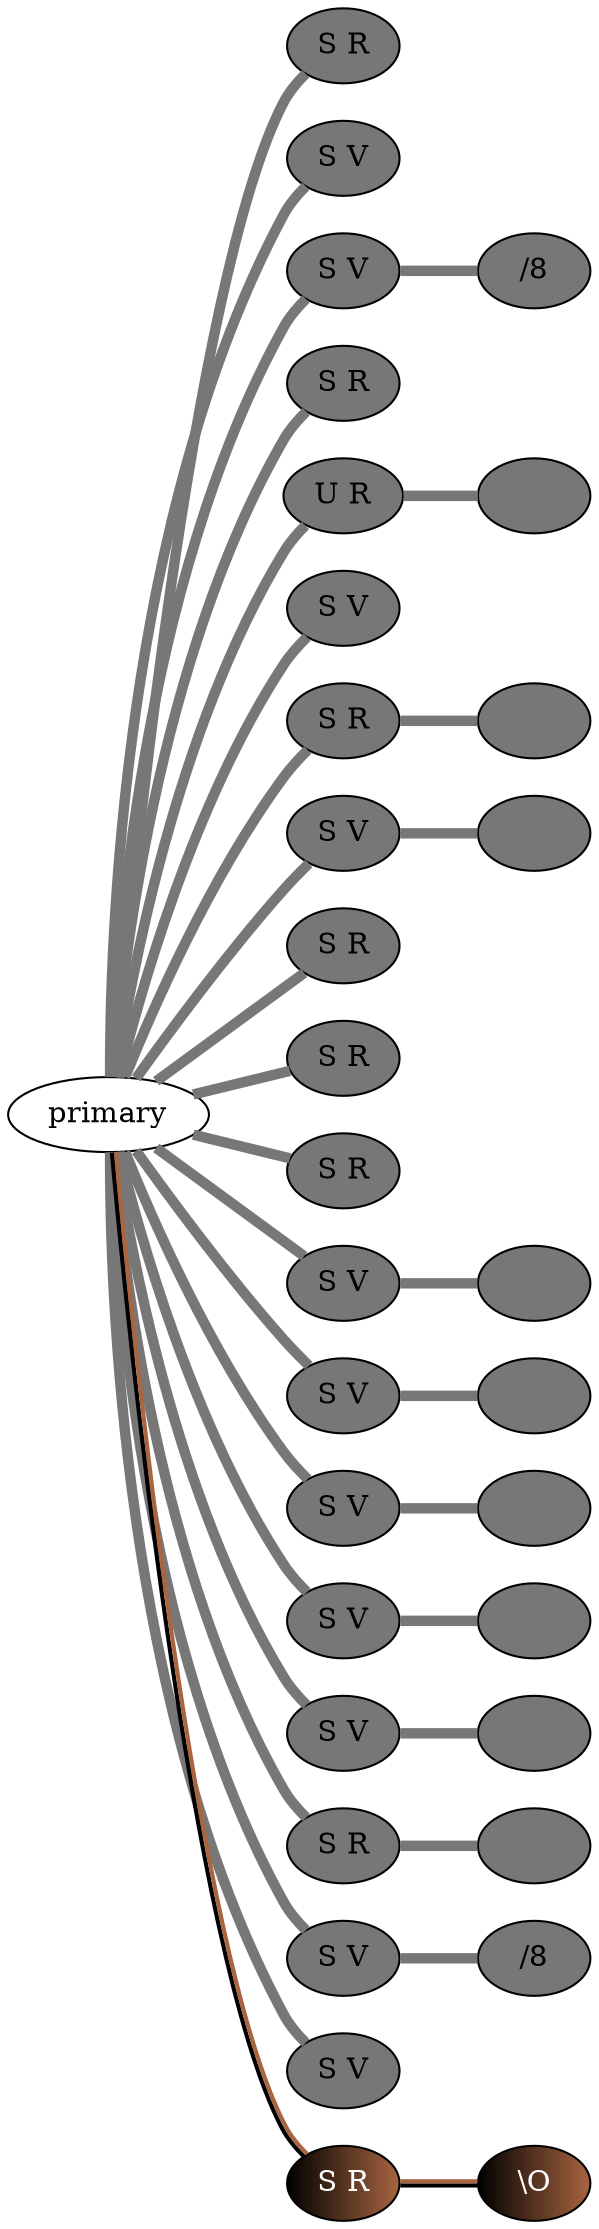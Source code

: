 graph {
 graph [rankdir=LR]
"1" [qtype="pendant_node", pendant_colors="#777777", pendant_ply="S", pendant_attach="R", pendant_length="31.0", label="S R", style=filled, fillcolor="#777777", fontcolor="#000000"]
"primary" -- "1" [qtype="pendant_link",penwidth=5,color="#777777"]
"2" [qtype="pendant_node", pendant_colors="#777777", pendant_ply="S", pendant_attach="V", pendant_length="33.0", label="S V", style=filled, fillcolor="#777777", fontcolor="#000000"]
"primary" -- "2" [qtype="pendant_link",penwidth=5,color="#777777"]
"3" [qtype="pendant_node", pendant_colors="#777777", pendant_ply="S", pendant_attach="V", pendant_length="34.0", label="S V", style=filled, fillcolor="#777777", fontcolor="#000000"]
"primary" -- "3" [qtype="pendant_link",penwidth=5,color="#777777"]
"3:0" [qtype="knot_node", knot_value="1", knot_type="E", knot_position="13.0", knot_spin="S", label="/8", style=filled, fillcolor="#777777" , fontcolor="#000000"]
"3" -- "3:0" [qtype="knot_link",penwidth=5,color="#777777"]
"4" [qtype="pendant_node", pendant_colors="#777777", pendant_ply="S", pendant_attach="R", pendant_length="35.0", label="S R", style=filled, fillcolor="#777777", fontcolor="#000000"]
"primary" -- "4" [qtype="pendant_link",penwidth=5,color="#777777"]
"5" [qtype="pendant_node", pendant_colors="#777777", pendant_ply="U", pendant_attach="R", pendant_length="29.5", label="U R", style=filled, fillcolor="#777777", fontcolor="#000000"]
"primary" -- "5" [qtype="pendant_link",penwidth=5,color="#777777"]
"5:0" [qtype="knot_node", knot_value="2", knot_type="L^", knot_position="12.5", knot_spin="Z", label="", style=filled, fillcolor="#777777" , fontcolor="#000000"]
"5" -- "5:0" [qtype="knot_link",penwidth=5,color="#777777"]
"6" [qtype="pendant_node", pendant_colors="#777777", pendant_ply="S", pendant_attach="V", pendant_length="32.0", label="S V", style=filled, fillcolor="#777777", fontcolor="#000000"]
"primary" -- "6" [qtype="pendant_link",penwidth=5,color="#777777"]
"7" [qtype="pendant_node", pendant_colors="#777777", pendant_ply="S", pendant_attach="R", pendant_length="33.0", label="S R", style=filled, fillcolor="#777777", fontcolor="#000000"]
"primary" -- "7" [qtype="pendant_link",penwidth=5,color="#777777"]
"7:0" [qtype="knot_node", knot_value="2", knot_type="L^", knot_position="12.0", knot_spin="Z", label="", style=filled, fillcolor="#777777" , fontcolor="#000000"]
"7" -- "7:0" [qtype="knot_link",penwidth=5,color="#777777"]
"8" [qtype="pendant_node", pendant_colors="#777777", pendant_ply="S", pendant_attach="V", pendant_length="28.5", label="S V", style=filled, fillcolor="#777777", fontcolor="#000000"]
"primary" -- "8" [qtype="pendant_link",penwidth=5,color="#777777"]
"8:0" [qtype="knot_node", knot_value="4", knot_type="L^", knot_position="12.0", knot_spin="Z", label="", style=filled, fillcolor="#777777" , fontcolor="#000000"]
"8" -- "8:0" [qtype="knot_link",penwidth=5,color="#777777"]
"9" [qtype="pendant_node", pendant_colors="#777777", pendant_ply="S", pendant_attach="R", pendant_length="33.0", label="S R", style=filled, fillcolor="#777777", fontcolor="#000000"]
"primary" -- "9" [qtype="pendant_link",penwidth=5,color="#777777"]
"10" [qtype="pendant_node", pendant_colors="#777777", pendant_ply="S", pendant_attach="R", pendant_length="32.0", label="S R", style=filled, fillcolor="#777777", fontcolor="#000000"]
"primary" -- "10" [qtype="pendant_link",penwidth=5,color="#777777"]
"11" [qtype="pendant_node", pendant_colors="#777777", pendant_ply="S", pendant_attach="R", pendant_length="7.0", label="S R", style=filled, fillcolor="#777777", fontcolor="#000000"]
"primary" -- "11" [qtype="pendant_link",penwidth=5,color="#777777"]
"12" [qtype="pendant_node", pendant_colors="#777777", pendant_ply="S", pendant_attach="V", pendant_length="42.0", label="S V", style=filled, fillcolor="#777777", fontcolor="#000000"]
"primary" -- "12" [qtype="pendant_link",penwidth=5,color="#777777"]
"12:0" [qtype="knot_node", knot_value="2", knot_type="L^", knot_position="10.0", knot_spin="Z", label="", style=filled, fillcolor="#777777" , fontcolor="#000000"]
"12" -- "12:0" [qtype="knot_link",penwidth=5,color="#777777"]
"13" [qtype="pendant_node", pendant_colors="#777777", pendant_ply="S", pendant_attach="V", pendant_length="37.0", label="S V", style=filled, fillcolor="#777777", fontcolor="#000000"]
"primary" -- "13" [qtype="pendant_link",penwidth=5,color="#777777"]
"13:0" [qtype="knot_node", knot_value="2", knot_type="L^", knot_position="10.0", knot_spin="Z", label="", style=filled, fillcolor="#777777" , fontcolor="#000000"]
"13" -- "13:0" [qtype="knot_link",penwidth=5,color="#777777"]
"14" [qtype="pendant_node", pendant_colors="#777777", pendant_ply="S", pendant_attach="V", pendant_length="24.5", label="S V", style=filled, fillcolor="#777777", fontcolor="#000000"]
"primary" -- "14" [qtype="pendant_link",penwidth=5,color="#777777"]
"14:0" [qtype="knot_node", knot_value="3", knot_type="L^", knot_position="8.5", knot_spin="Z", label="", style=filled, fillcolor="#777777" , fontcolor="#000000"]
"14" -- "14:0" [qtype="knot_link",penwidth=5,color="#777777"]
"15" [qtype="pendant_node", pendant_colors="#777777", pendant_ply="S", pendant_attach="V", pendant_length="28.5", label="S V", style=filled, fillcolor="#777777", fontcolor="#000000"]
"primary" -- "15" [qtype="pendant_link",penwidth=5,color="#777777"]
"15:0" [qtype="knot_node", knot_value="2", knot_type="L^", knot_position="28.5", knot_spin="Z", label="", style=filled, fillcolor="#777777" , fontcolor="#000000"]
"15" -- "15:0" [qtype="knot_link",penwidth=5,color="#777777"]
"16" [qtype="pendant_node", pendant_colors="#777777", pendant_ply="S", pendant_attach="V", pendant_length="23.0", label="S V", style=filled, fillcolor="#777777", fontcolor="#000000"]
"primary" -- "16" [qtype="pendant_link",penwidth=5,color="#777777"]
"16:0" [qtype="knot_node", knot_value="2", knot_type="L^", knot_position="8.5", knot_spin="Z", label="", style=filled, fillcolor="#777777" , fontcolor="#000000"]
"16" -- "16:0" [qtype="knot_link",penwidth=5,color="#777777"]
"17" [qtype="pendant_node", pendant_colors="#777777", pendant_ply="S", pendant_attach="R", pendant_length="22.5", label="S R", style=filled, fillcolor="#777777", fontcolor="#000000"]
"primary" -- "17" [qtype="pendant_link",penwidth=5,color="#777777"]
"17:0" [qtype="knot_node", knot_value="2", knot_type="L^", knot_position="9.5", knot_spin="Z", label="", style=filled, fillcolor="#777777" , fontcolor="#000000"]
"17" -- "17:0" [qtype="knot_link",penwidth=5,color="#777777"]
"18" [qtype="pendant_node", pendant_colors="#777777", pendant_ply="S", pendant_attach="V", pendant_length="22.0", label="S V", style=filled, fillcolor="#777777", fontcolor="#000000"]
"primary" -- "18" [qtype="pendant_link",penwidth=5,color="#777777"]
"18:0" [qtype="knot_node", knot_value="1", knot_type="E", knot_position="8.0", knot_spin="S", label="/8", style=filled, fillcolor="#777777" , fontcolor="#000000"]
"18" -- "18:0" [qtype="knot_link",penwidth=5,color="#777777"]
"19" [qtype="pendant_node", pendant_colors="#777777", pendant_ply="S", pendant_attach="V", pendant_length="23.0", label="S V", style=filled, fillcolor="#777777", fontcolor="#000000"]
"primary" -- "19" [qtype="pendant_link",penwidth=5,color="#777777"]
"20" [qtype="pendant_node", pendant_colors="#000000:#A86540", pendant_ply="S", pendant_attach="R", pendant_length="33.0", label="S R", style=filled, fillcolor="#000000:#A86540", fontcolor="#ffffff"]
"primary" -- "20" [qtype="pendant_link",penwidth=2,color="#000000:#A86540"]
"20:0" [qtype="knot_node", knot_value="1", knot_type="S", knot_position="25.5", knot_spin="Z", label="\\O", style=filled, fillcolor="#000000:#A86540" , fontcolor="#ffffff"]
"20" -- "20:0" [qtype="knot_link",penwidth=2,color="#000000:#A86540"]
}
